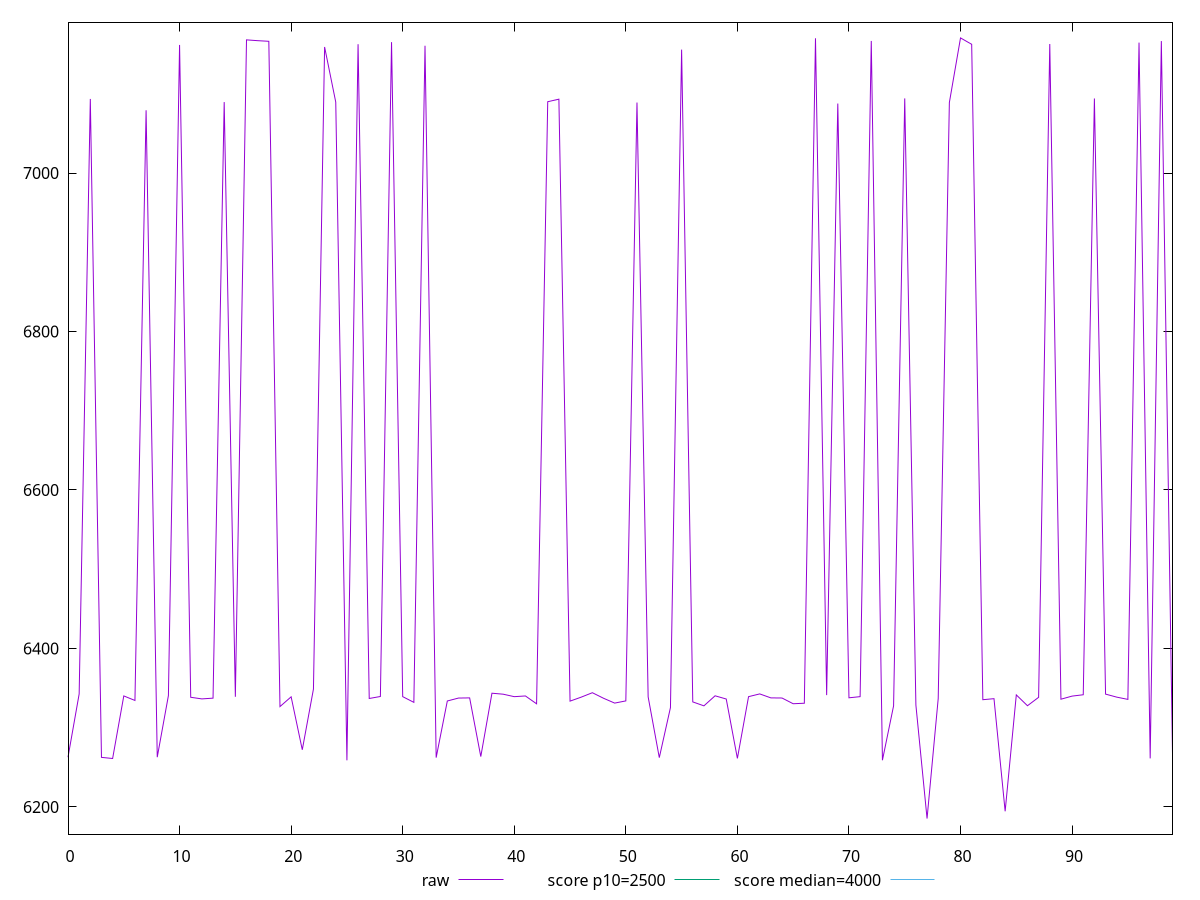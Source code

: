 reset

$raw <<EOF
0 6262.7094000000025
1 6342.559099999999
2 7093.539500000001
3 6262.4967
4 6261.080300000001
5 6340.053700000002
6 6334.32885
7 7079.222500000001
8 6262.7536
9 6340.485000000002
10 7161.6764
11 6338.3391999999985
12 6336.2911
13 6337.2450499999995
14 7089.522999999999
15 6338.9945
16 7168.043250000002
17 7167.039350000001
18 7166.251150000002
19 6326.596850000002
20 6338.906950000002
21 6272.066699999999
22 6348.708000000002
23 7159.077449999999
24 7089.460999999999
25 6258.772150000001
26 7162.5551000000005
27 6336.8162
28 6339.332550000001
29 7165.213200000001
30 6339.154850000001
31 6331.92395
32 7160.6071
33 6262.187749999999
34 6333.663100000002
35 6337.355050000002
36 6337.575350000001
37 6263.468000000001
38 6343.47
39 6342.24595
40 6339.117100000001
41 6340.010099999999
42 6330.1126
43 7090.005499999999
44 7093.219999999999
45 6333.483049999998
46 6338.508850000001
47 6344.105150000001
48 6337.116349999999
49 6330.997700000002
50 6333.771999999998
51 7088.970500000001
52 6338.870650000001
53 6262.161499999998
54 6325.293100000002
55 7155.7186
56 6332.506100000001
57 6327.535350000002
58 6340.205349999999
59 6336.1475
60 6261.1968
61 6339.125550000001
62 6342.596949999999
63 6337.58115
64 6337.416999999998
65 6330.19
66 6330.825849999999
67 7170.085649999999
68 6341.018499999998
69 7087.647000000003
70 6337.680049999998
71 6339.139449999999
72 7166.701449999999
73 6258.8796
74 6327.505349999998
75 7094.146500000001
76 6328.4515
77 6185.3243
78 6336.750650000004
79 7088.966000000002
80 7170.52905
81 7162.435199999998
82 6335.290150000002
83 6336.580350000001
84 6194.440400000001
85 6341.343249999999
86 6327.675049999998
87 6338.2842
88 7162.8123
89 6335.905349999999
90 6339.8252999999995
91 6341.531199999999
92 7094.0525
93 6342.351050000001
94 6338.530000000001
95 6335.6775
96 7164.572100000001
97 6261.183950000001
98 7166.547549999999
99 6267.249200000001
EOF

set key outside below
set xrange [0:99]
set yrange [6165.620205:7190.233145]
set trange [6165.620205:7190.233145]
set terminal svg size 640, 490 enhanced background rgb 'white'
set output "report_00007_2020-12-11T15:55:29.892Z/largest-contentful-paint/samples/pages+cached+noexternal+nofonts/raw/values.svg"

plot $raw title "raw" with line, \
     2500 title "score p10=2500", \
     4000 title "score median=4000"

reset
